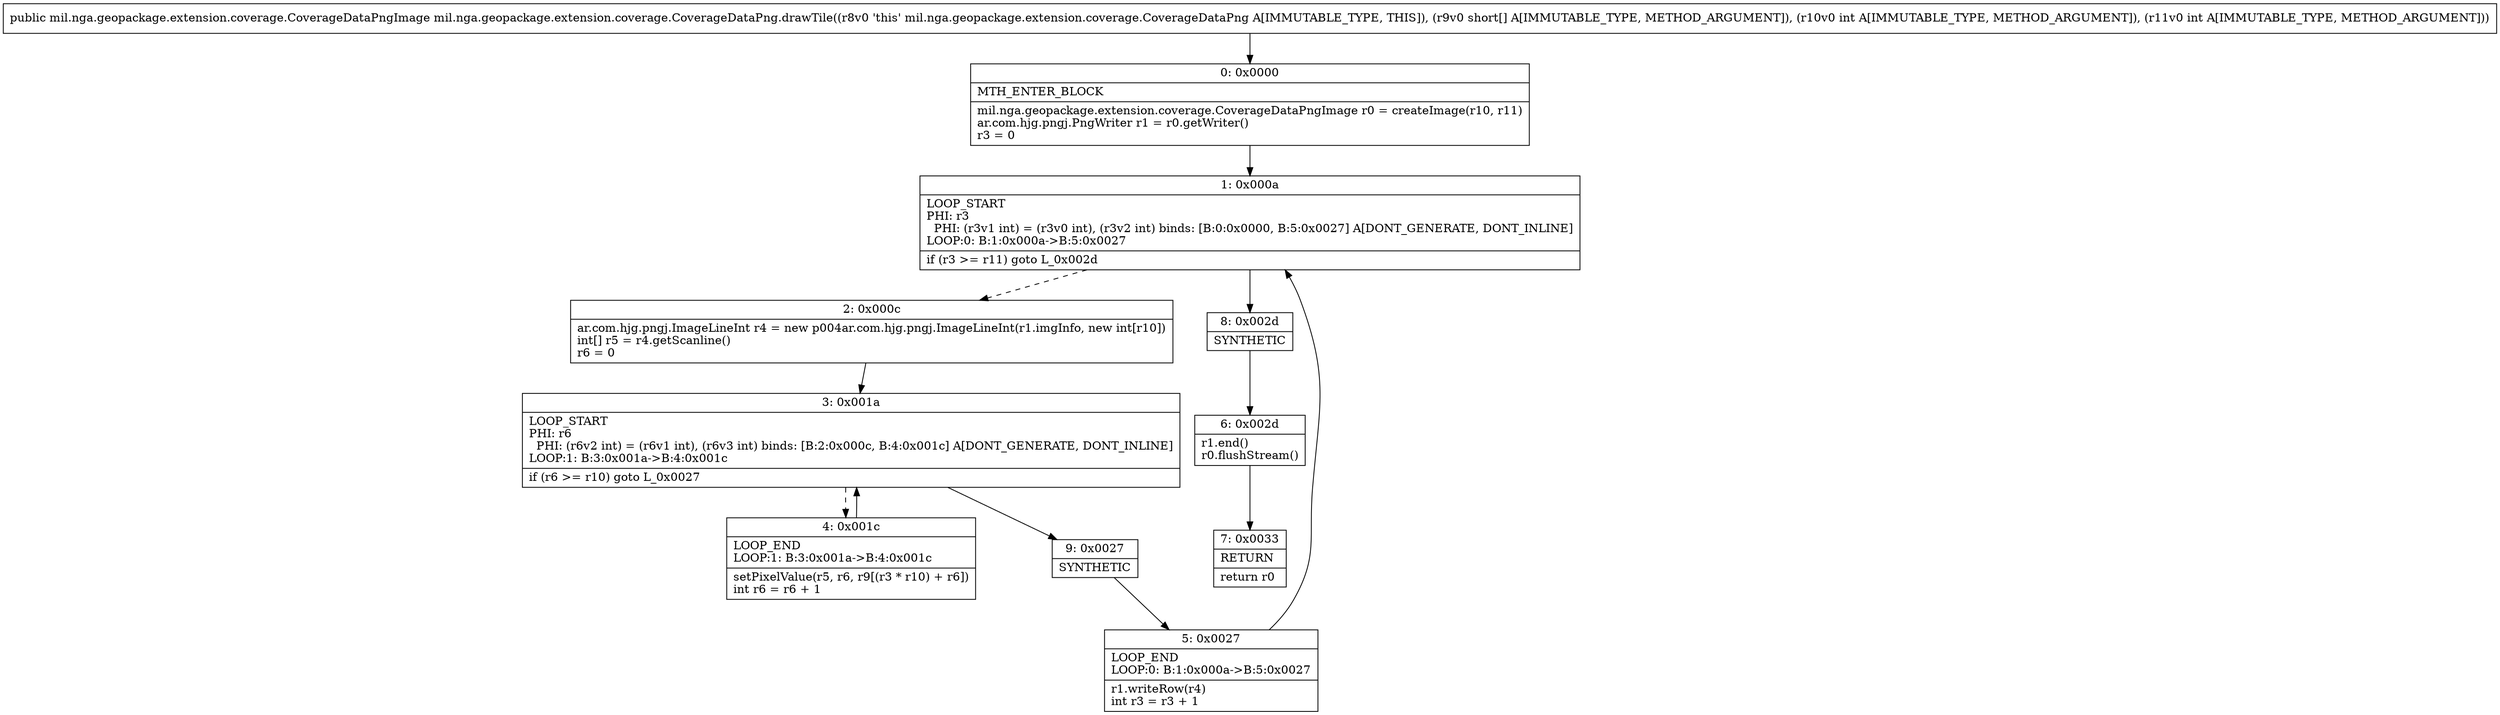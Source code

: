 digraph "CFG formil.nga.geopackage.extension.coverage.CoverageDataPng.drawTile([SII)Lmil\/nga\/geopackage\/extension\/coverage\/CoverageDataPngImage;" {
Node_0 [shape=record,label="{0\:\ 0x0000|MTH_ENTER_BLOCK\l|mil.nga.geopackage.extension.coverage.CoverageDataPngImage r0 = createImage(r10, r11)\lar.com.hjg.pngj.PngWriter r1 = r0.getWriter()\lr3 = 0\l}"];
Node_1 [shape=record,label="{1\:\ 0x000a|LOOP_START\lPHI: r3 \l  PHI: (r3v1 int) = (r3v0 int), (r3v2 int) binds: [B:0:0x0000, B:5:0x0027] A[DONT_GENERATE, DONT_INLINE]\lLOOP:0: B:1:0x000a\-\>B:5:0x0027\l|if (r3 \>= r11) goto L_0x002d\l}"];
Node_2 [shape=record,label="{2\:\ 0x000c|ar.com.hjg.pngj.ImageLineInt r4 = new p004ar.com.hjg.pngj.ImageLineInt(r1.imgInfo, new int[r10])\lint[] r5 = r4.getScanline()\lr6 = 0\l}"];
Node_3 [shape=record,label="{3\:\ 0x001a|LOOP_START\lPHI: r6 \l  PHI: (r6v2 int) = (r6v1 int), (r6v3 int) binds: [B:2:0x000c, B:4:0x001c] A[DONT_GENERATE, DONT_INLINE]\lLOOP:1: B:3:0x001a\-\>B:4:0x001c\l|if (r6 \>= r10) goto L_0x0027\l}"];
Node_4 [shape=record,label="{4\:\ 0x001c|LOOP_END\lLOOP:1: B:3:0x001a\-\>B:4:0x001c\l|setPixelValue(r5, r6, r9[(r3 * r10) + r6])\lint r6 = r6 + 1\l}"];
Node_5 [shape=record,label="{5\:\ 0x0027|LOOP_END\lLOOP:0: B:1:0x000a\-\>B:5:0x0027\l|r1.writeRow(r4)\lint r3 = r3 + 1\l}"];
Node_6 [shape=record,label="{6\:\ 0x002d|r1.end()\lr0.flushStream()\l}"];
Node_7 [shape=record,label="{7\:\ 0x0033|RETURN\l|return r0\l}"];
Node_8 [shape=record,label="{8\:\ 0x002d|SYNTHETIC\l}"];
Node_9 [shape=record,label="{9\:\ 0x0027|SYNTHETIC\l}"];
MethodNode[shape=record,label="{public mil.nga.geopackage.extension.coverage.CoverageDataPngImage mil.nga.geopackage.extension.coverage.CoverageDataPng.drawTile((r8v0 'this' mil.nga.geopackage.extension.coverage.CoverageDataPng A[IMMUTABLE_TYPE, THIS]), (r9v0 short[] A[IMMUTABLE_TYPE, METHOD_ARGUMENT]), (r10v0 int A[IMMUTABLE_TYPE, METHOD_ARGUMENT]), (r11v0 int A[IMMUTABLE_TYPE, METHOD_ARGUMENT])) }"];
MethodNode -> Node_0;
Node_0 -> Node_1;
Node_1 -> Node_2[style=dashed];
Node_1 -> Node_8;
Node_2 -> Node_3;
Node_3 -> Node_4[style=dashed];
Node_3 -> Node_9;
Node_4 -> Node_3;
Node_5 -> Node_1;
Node_6 -> Node_7;
Node_8 -> Node_6;
Node_9 -> Node_5;
}

